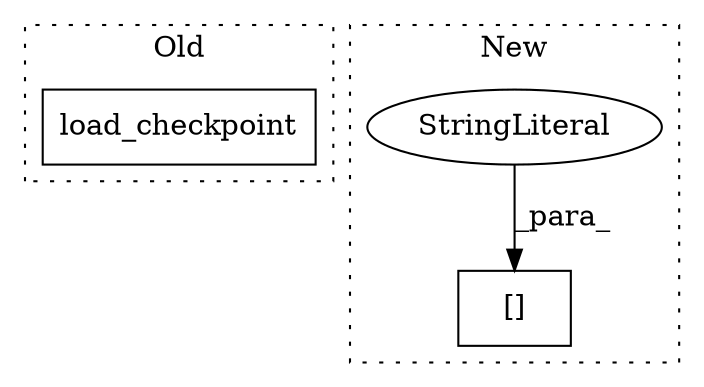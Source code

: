 digraph G {
subgraph cluster0 {
1 [label="load_checkpoint" a="32" s="3009,3070" l="16,1" shape="box"];
label = "Old";
style="dotted";
}
subgraph cluster1 {
2 [label="[]" a="2" s="3258,3284" l="12,1" shape="box"];
3 [label="StringLiteral" a="45" s="3270" l="14" shape="ellipse"];
label = "New";
style="dotted";
}
3 -> 2 [label="_para_"];
}
